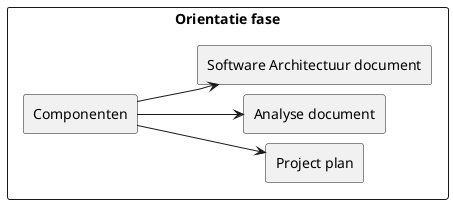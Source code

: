 @startuml Baseline_1
left to right direction
skinparam packageStyle rectangle
skinparam nodesep 10

package "Orientatie fase" {
    rectangle "Componenten"as 0
    rectangle "Project plan" as 0_plan
    rectangle "Analyse document" as 0_analyse
    rectangle "Software Architectuur document" as 0_sad
    0 --> 0_plan
    0 --> 0_analyse
    0 --> 0_sad
}
@enduml